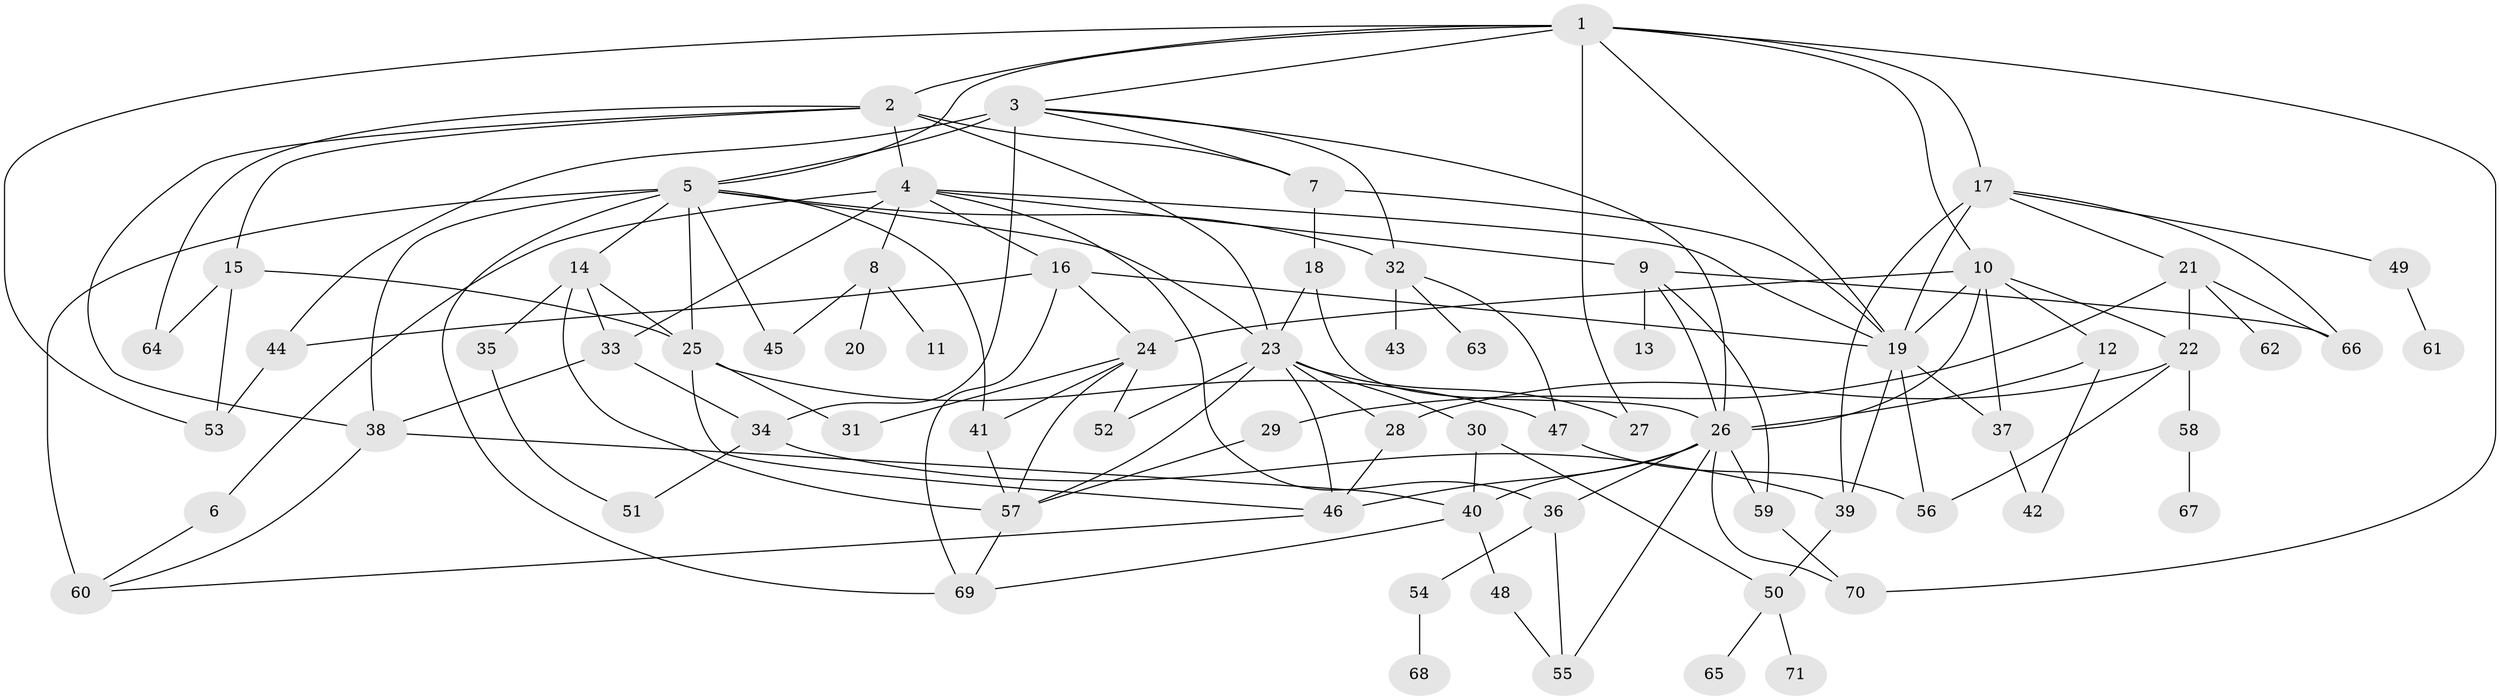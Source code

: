// original degree distribution, {8: 0.02112676056338028, 5: 0.09154929577464789, 6: 0.056338028169014086, 3: 0.176056338028169, 2: 0.33098591549295775, 4: 0.1267605633802817, 1: 0.176056338028169, 7: 0.02112676056338028}
// Generated by graph-tools (version 1.1) at 2025/34/03/09/25 02:34:12]
// undirected, 71 vertices, 134 edges
graph export_dot {
graph [start="1"]
  node [color=gray90,style=filled];
  1;
  2;
  3;
  4;
  5;
  6;
  7;
  8;
  9;
  10;
  11;
  12;
  13;
  14;
  15;
  16;
  17;
  18;
  19;
  20;
  21;
  22;
  23;
  24;
  25;
  26;
  27;
  28;
  29;
  30;
  31;
  32;
  33;
  34;
  35;
  36;
  37;
  38;
  39;
  40;
  41;
  42;
  43;
  44;
  45;
  46;
  47;
  48;
  49;
  50;
  51;
  52;
  53;
  54;
  55;
  56;
  57;
  58;
  59;
  60;
  61;
  62;
  63;
  64;
  65;
  66;
  67;
  68;
  69;
  70;
  71;
  1 -- 2 [weight=1.0];
  1 -- 3 [weight=1.0];
  1 -- 5 [weight=1.0];
  1 -- 10 [weight=1.0];
  1 -- 17 [weight=1.0];
  1 -- 19 [weight=1.0];
  1 -- 27 [weight=1.0];
  1 -- 53 [weight=1.0];
  1 -- 70 [weight=1.0];
  2 -- 4 [weight=1.0];
  2 -- 7 [weight=1.0];
  2 -- 15 [weight=1.0];
  2 -- 23 [weight=1.0];
  2 -- 38 [weight=1.0];
  2 -- 64 [weight=1.0];
  3 -- 5 [weight=1.0];
  3 -- 7 [weight=1.0];
  3 -- 26 [weight=1.0];
  3 -- 32 [weight=1.0];
  3 -- 34 [weight=1.0];
  3 -- 44 [weight=3.0];
  4 -- 6 [weight=1.0];
  4 -- 8 [weight=1.0];
  4 -- 9 [weight=1.0];
  4 -- 16 [weight=1.0];
  4 -- 19 [weight=1.0];
  4 -- 33 [weight=1.0];
  4 -- 36 [weight=1.0];
  5 -- 14 [weight=1.0];
  5 -- 23 [weight=1.0];
  5 -- 25 [weight=1.0];
  5 -- 32 [weight=1.0];
  5 -- 38 [weight=1.0];
  5 -- 41 [weight=1.0];
  5 -- 45 [weight=1.0];
  5 -- 60 [weight=3.0];
  5 -- 69 [weight=1.0];
  6 -- 60 [weight=1.0];
  7 -- 18 [weight=2.0];
  7 -- 19 [weight=1.0];
  8 -- 11 [weight=1.0];
  8 -- 20 [weight=1.0];
  8 -- 45 [weight=1.0];
  9 -- 13 [weight=1.0];
  9 -- 26 [weight=1.0];
  9 -- 59 [weight=1.0];
  9 -- 66 [weight=1.0];
  10 -- 12 [weight=1.0];
  10 -- 19 [weight=1.0];
  10 -- 22 [weight=1.0];
  10 -- 24 [weight=1.0];
  10 -- 26 [weight=1.0];
  10 -- 37 [weight=1.0];
  12 -- 26 [weight=1.0];
  12 -- 42 [weight=1.0];
  14 -- 25 [weight=1.0];
  14 -- 33 [weight=1.0];
  14 -- 35 [weight=2.0];
  14 -- 57 [weight=1.0];
  15 -- 25 [weight=2.0];
  15 -- 53 [weight=1.0];
  15 -- 64 [weight=1.0];
  16 -- 19 [weight=1.0];
  16 -- 24 [weight=1.0];
  16 -- 44 [weight=1.0];
  16 -- 69 [weight=1.0];
  17 -- 19 [weight=2.0];
  17 -- 21 [weight=1.0];
  17 -- 39 [weight=1.0];
  17 -- 49 [weight=1.0];
  17 -- 66 [weight=1.0];
  18 -- 23 [weight=1.0];
  18 -- 26 [weight=1.0];
  19 -- 37 [weight=1.0];
  19 -- 39 [weight=1.0];
  19 -- 56 [weight=1.0];
  21 -- 22 [weight=1.0];
  21 -- 29 [weight=1.0];
  21 -- 62 [weight=1.0];
  21 -- 66 [weight=1.0];
  22 -- 28 [weight=1.0];
  22 -- 56 [weight=1.0];
  22 -- 58 [weight=1.0];
  23 -- 27 [weight=2.0];
  23 -- 28 [weight=1.0];
  23 -- 30 [weight=2.0];
  23 -- 46 [weight=1.0];
  23 -- 52 [weight=1.0];
  23 -- 57 [weight=1.0];
  24 -- 31 [weight=1.0];
  24 -- 41 [weight=1.0];
  24 -- 52 [weight=1.0];
  24 -- 57 [weight=1.0];
  25 -- 31 [weight=1.0];
  25 -- 46 [weight=1.0];
  25 -- 47 [weight=1.0];
  26 -- 36 [weight=1.0];
  26 -- 40 [weight=1.0];
  26 -- 46 [weight=1.0];
  26 -- 55 [weight=1.0];
  26 -- 59 [weight=1.0];
  26 -- 70 [weight=1.0];
  28 -- 46 [weight=1.0];
  29 -- 57 [weight=1.0];
  30 -- 40 [weight=1.0];
  30 -- 50 [weight=1.0];
  32 -- 43 [weight=1.0];
  32 -- 47 [weight=1.0];
  32 -- 63 [weight=1.0];
  33 -- 34 [weight=1.0];
  33 -- 38 [weight=2.0];
  34 -- 39 [weight=1.0];
  34 -- 51 [weight=1.0];
  35 -- 51 [weight=1.0];
  36 -- 54 [weight=1.0];
  36 -- 55 [weight=1.0];
  37 -- 42 [weight=1.0];
  38 -- 40 [weight=1.0];
  38 -- 60 [weight=1.0];
  39 -- 50 [weight=2.0];
  40 -- 48 [weight=1.0];
  40 -- 69 [weight=1.0];
  41 -- 57 [weight=1.0];
  44 -- 53 [weight=1.0];
  46 -- 60 [weight=1.0];
  47 -- 56 [weight=1.0];
  48 -- 55 [weight=1.0];
  49 -- 61 [weight=1.0];
  50 -- 65 [weight=1.0];
  50 -- 71 [weight=1.0];
  54 -- 68 [weight=1.0];
  57 -- 69 [weight=1.0];
  58 -- 67 [weight=1.0];
  59 -- 70 [weight=1.0];
}

